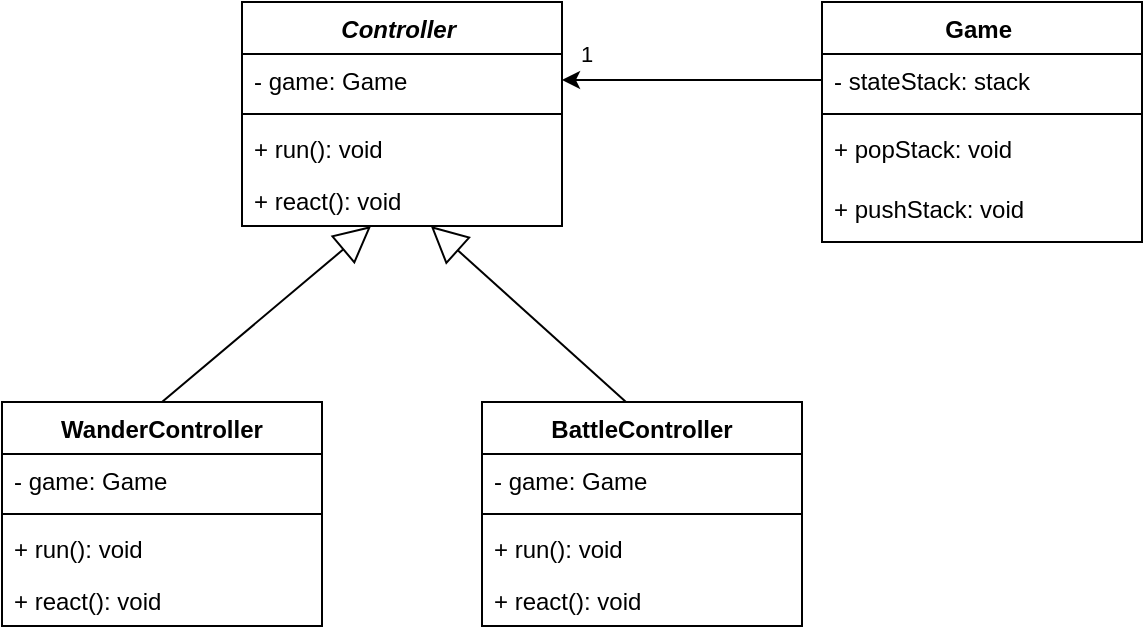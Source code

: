 <mxfile version="14.4.3" type="device"><diagram id="0AN2eT9dsS9bh1DXBgpn" name="Page-1"><mxGraphModel dx="1024" dy="632" grid="1" gridSize="10" guides="1" tooltips="1" connect="1" arrows="1" fold="1" page="1" pageScale="1" pageWidth="827" pageHeight="1169" math="0" shadow="0"><root><mxCell id="0"/><mxCell id="1" parent="0"/><mxCell id="uZmm9wF4xd3vhqoEI3ao-1" value="Game " style="swimlane;fontStyle=1;align=center;verticalAlign=top;childLayout=stackLayout;horizontal=1;startSize=26;horizontalStack=0;resizeParent=1;resizeParentMax=0;resizeLast=0;collapsible=1;marginBottom=0;" parent="1" vertex="1"><mxGeometry x="490" y="670" width="160" height="120" as="geometry"/></mxCell><mxCell id="uZmm9wF4xd3vhqoEI3ao-2" value="- stateStack: stack" style="text;strokeColor=none;fillColor=none;align=left;verticalAlign=top;spacingLeft=4;spacingRight=4;overflow=hidden;rotatable=0;points=[[0,0.5],[1,0.5]];portConstraint=eastwest;" parent="uZmm9wF4xd3vhqoEI3ao-1" vertex="1"><mxGeometry y="26" width="160" height="26" as="geometry"/></mxCell><mxCell id="uZmm9wF4xd3vhqoEI3ao-3" value="" style="line;strokeWidth=1;fillColor=none;align=left;verticalAlign=middle;spacingTop=-1;spacingLeft=3;spacingRight=3;rotatable=0;labelPosition=right;points=[];portConstraint=eastwest;" parent="uZmm9wF4xd3vhqoEI3ao-1" vertex="1"><mxGeometry y="52" width="160" height="8" as="geometry"/></mxCell><mxCell id="uZmm9wF4xd3vhqoEI3ao-4" value="+ popStack: void" style="text;strokeColor=none;fillColor=none;align=left;verticalAlign=top;spacingLeft=4;spacingRight=4;overflow=hidden;rotatable=0;points=[[0,0.5],[1,0.5]];portConstraint=eastwest;" parent="uZmm9wF4xd3vhqoEI3ao-1" vertex="1"><mxGeometry y="60" width="160" height="30" as="geometry"/></mxCell><mxCell id="uZmm9wF4xd3vhqoEI3ao-5" value="+ pushStack: void" style="text;strokeColor=none;fillColor=none;align=left;verticalAlign=top;spacingLeft=4;spacingRight=4;overflow=hidden;rotatable=0;points=[[0,0.5],[1,0.5]];portConstraint=eastwest;" parent="uZmm9wF4xd3vhqoEI3ao-1" vertex="1"><mxGeometry y="90" width="160" height="30" as="geometry"/></mxCell><mxCell id="uZmm9wF4xd3vhqoEI3ao-6" value="WanderController" style="swimlane;fontStyle=1;align=center;verticalAlign=top;childLayout=stackLayout;horizontal=1;startSize=26;horizontalStack=0;resizeParent=1;resizeParentMax=0;resizeLast=0;collapsible=1;marginBottom=0;" parent="1" vertex="1"><mxGeometry x="80" y="870" width="160" height="112" as="geometry"/></mxCell><mxCell id="uZmm9wF4xd3vhqoEI3ao-7" value="- game: Game" style="text;strokeColor=none;fillColor=none;align=left;verticalAlign=top;spacingLeft=4;spacingRight=4;overflow=hidden;rotatable=0;points=[[0,0.5],[1,0.5]];portConstraint=eastwest;" parent="uZmm9wF4xd3vhqoEI3ao-6" vertex="1"><mxGeometry y="26" width="160" height="26" as="geometry"/></mxCell><mxCell id="uZmm9wF4xd3vhqoEI3ao-8" value="" style="line;strokeWidth=1;fillColor=none;align=left;verticalAlign=middle;spacingTop=-1;spacingLeft=3;spacingRight=3;rotatable=0;labelPosition=right;points=[];portConstraint=eastwest;" parent="uZmm9wF4xd3vhqoEI3ao-6" vertex="1"><mxGeometry y="52" width="160" height="8" as="geometry"/></mxCell><mxCell id="uZmm9wF4xd3vhqoEI3ao-9" value="+ run(): void" style="text;strokeColor=none;fillColor=none;align=left;verticalAlign=top;spacingLeft=4;spacingRight=4;overflow=hidden;rotatable=0;points=[[0,0.5],[1,0.5]];portConstraint=eastwest;" parent="uZmm9wF4xd3vhqoEI3ao-6" vertex="1"><mxGeometry y="60" width="160" height="26" as="geometry"/></mxCell><mxCell id="uZmm9wF4xd3vhqoEI3ao-10" value="+ react(): void" style="text;strokeColor=none;fillColor=none;align=left;verticalAlign=top;spacingLeft=4;spacingRight=4;overflow=hidden;rotatable=0;points=[[0,0.5],[1,0.5]];portConstraint=eastwest;" parent="uZmm9wF4xd3vhqoEI3ao-6" vertex="1"><mxGeometry y="86" width="160" height="26" as="geometry"/></mxCell><mxCell id="uZmm9wF4xd3vhqoEI3ao-11" value="BattleController" style="swimlane;fontStyle=1;align=center;verticalAlign=top;childLayout=stackLayout;horizontal=1;startSize=26;horizontalStack=0;resizeParent=1;resizeParentMax=0;resizeLast=0;collapsible=1;marginBottom=0;" parent="1" vertex="1"><mxGeometry x="320" y="870" width="160" height="112" as="geometry"/></mxCell><mxCell id="uZmm9wF4xd3vhqoEI3ao-12" value="- game: Game" style="text;strokeColor=none;fillColor=none;align=left;verticalAlign=top;spacingLeft=4;spacingRight=4;overflow=hidden;rotatable=0;points=[[0,0.5],[1,0.5]];portConstraint=eastwest;" parent="uZmm9wF4xd3vhqoEI3ao-11" vertex="1"><mxGeometry y="26" width="160" height="26" as="geometry"/></mxCell><mxCell id="uZmm9wF4xd3vhqoEI3ao-13" value="" style="line;strokeWidth=1;fillColor=none;align=left;verticalAlign=middle;spacingTop=-1;spacingLeft=3;spacingRight=3;rotatable=0;labelPosition=right;points=[];portConstraint=eastwest;" parent="uZmm9wF4xd3vhqoEI3ao-11" vertex="1"><mxGeometry y="52" width="160" height="8" as="geometry"/></mxCell><mxCell id="uZmm9wF4xd3vhqoEI3ao-14" value="+ run(): void" style="text;strokeColor=none;fillColor=none;align=left;verticalAlign=top;spacingLeft=4;spacingRight=4;overflow=hidden;rotatable=0;points=[[0,0.5],[1,0.5]];portConstraint=eastwest;" parent="uZmm9wF4xd3vhqoEI3ao-11" vertex="1"><mxGeometry y="60" width="160" height="26" as="geometry"/></mxCell><mxCell id="uZmm9wF4xd3vhqoEI3ao-15" value="+ react(): void" style="text;strokeColor=none;fillColor=none;align=left;verticalAlign=top;spacingLeft=4;spacingRight=4;overflow=hidden;rotatable=0;points=[[0,0.5],[1,0.5]];portConstraint=eastwest;" parent="uZmm9wF4xd3vhqoEI3ao-11" vertex="1"><mxGeometry y="86" width="160" height="26" as="geometry"/></mxCell><mxCell id="uZmm9wF4xd3vhqoEI3ao-16" value="Controller " style="swimlane;fontStyle=3;align=center;verticalAlign=top;childLayout=stackLayout;horizontal=1;startSize=26;horizontalStack=0;resizeParent=1;resizeParentMax=0;resizeLast=0;collapsible=1;marginBottom=0;html=0;" parent="1" vertex="1"><mxGeometry x="200" y="670" width="160" height="112" as="geometry"/></mxCell><mxCell id="uZmm9wF4xd3vhqoEI3ao-17" value="- game: Game" style="text;strokeColor=none;fillColor=none;align=left;verticalAlign=top;spacingLeft=4;spacingRight=4;overflow=hidden;rotatable=0;points=[[0,0.5],[1,0.5]];portConstraint=eastwest;" parent="uZmm9wF4xd3vhqoEI3ao-16" vertex="1"><mxGeometry y="26" width="160" height="26" as="geometry"/></mxCell><mxCell id="uZmm9wF4xd3vhqoEI3ao-18" value="" style="line;strokeWidth=1;fillColor=none;align=left;verticalAlign=middle;spacingTop=-1;spacingLeft=3;spacingRight=3;rotatable=0;labelPosition=right;points=[];portConstraint=eastwest;" parent="uZmm9wF4xd3vhqoEI3ao-16" vertex="1"><mxGeometry y="52" width="160" height="8" as="geometry"/></mxCell><mxCell id="uZmm9wF4xd3vhqoEI3ao-19" value="+ run(): void" style="text;strokeColor=none;fillColor=none;align=left;verticalAlign=top;spacingLeft=4;spacingRight=4;overflow=hidden;rotatable=0;points=[[0,0.5],[1,0.5]];portConstraint=eastwest;" parent="uZmm9wF4xd3vhqoEI3ao-16" vertex="1"><mxGeometry y="60" width="160" height="26" as="geometry"/></mxCell><mxCell id="uZmm9wF4xd3vhqoEI3ao-20" value="+ react(): void" style="text;strokeColor=none;fillColor=none;align=left;verticalAlign=top;spacingLeft=4;spacingRight=4;overflow=hidden;rotatable=0;points=[[0,0.5],[1,0.5]];portConstraint=eastwest;" parent="uZmm9wF4xd3vhqoEI3ao-16" vertex="1"><mxGeometry y="86" width="160" height="26" as="geometry"/></mxCell><mxCell id="uZmm9wF4xd3vhqoEI3ao-22" value="" style="endArrow=block;endSize=16;endFill=0;html=1;" parent="1" target="uZmm9wF4xd3vhqoEI3ao-20" edge="1"><mxGeometry x="1" y="-466" width="160" relative="1" as="geometry"><mxPoint x="392" y="870" as="sourcePoint"/><mxPoint x="300" y="790" as="targetPoint"/><mxPoint x="165" y="-348" as="offset"/></mxGeometry></mxCell><mxCell id="uZmm9wF4xd3vhqoEI3ao-23" style="edgeStyle=orthogonalEdgeStyle;rounded=0;orthogonalLoop=1;jettySize=auto;html=1;entryX=1;entryY=0.5;entryDx=0;entryDy=0;" parent="1" source="uZmm9wF4xd3vhqoEI3ao-2" target="uZmm9wF4xd3vhqoEI3ao-17" edge="1"><mxGeometry relative="1" as="geometry"/></mxCell><mxCell id="uZmm9wF4xd3vhqoEI3ao-24" value="1" style="edgeLabel;html=1;align=center;verticalAlign=middle;resizable=0;points=[];" parent="uZmm9wF4xd3vhqoEI3ao-23" vertex="1" connectable="0"><mxGeometry x="0.822" y="-3" relative="1" as="geometry"><mxPoint y="-10" as="offset"/></mxGeometry></mxCell><mxCell id="uZmm9wF4xd3vhqoEI3ao-25" value="" style="endArrow=block;endSize=16;endFill=0;html=1;exitX=0.5;exitY=0;exitDx=0;exitDy=0;" parent="1" source="uZmm9wF4xd3vhqoEI3ao-6" target="uZmm9wF4xd3vhqoEI3ao-20" edge="1"><mxGeometry x="1" y="279" width="160" relative="1" as="geometry"><mxPoint x="20" y="810" as="sourcePoint"/><mxPoint x="180" y="810" as="targetPoint"/><mxPoint x="85" y="-48" as="offset"/></mxGeometry></mxCell></root></mxGraphModel></diagram></mxfile>